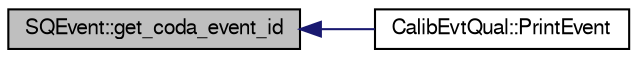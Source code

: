 digraph "SQEvent::get_coda_event_id"
{
  bgcolor="transparent";
  edge [fontname="FreeSans",fontsize="10",labelfontname="FreeSans",labelfontsize="10"];
  node [fontname="FreeSans",fontsize="10",shape=record];
  rankdir="LR";
  Node1 [label="SQEvent::get_coda_event_id",height=0.2,width=0.4,color="black", fillcolor="grey75", style="filled" fontcolor="black"];
  Node1 -> Node2 [dir="back",color="midnightblue",fontsize="10",style="solid",fontname="FreeSans"];
  Node2 [label="CalibEvtQual::PrintEvent",height=0.2,width=0.4,color="black",URL="$da/de3/classCalibEvtQual.html#a214b20291f89e47499c19e412600cdda"];
}
